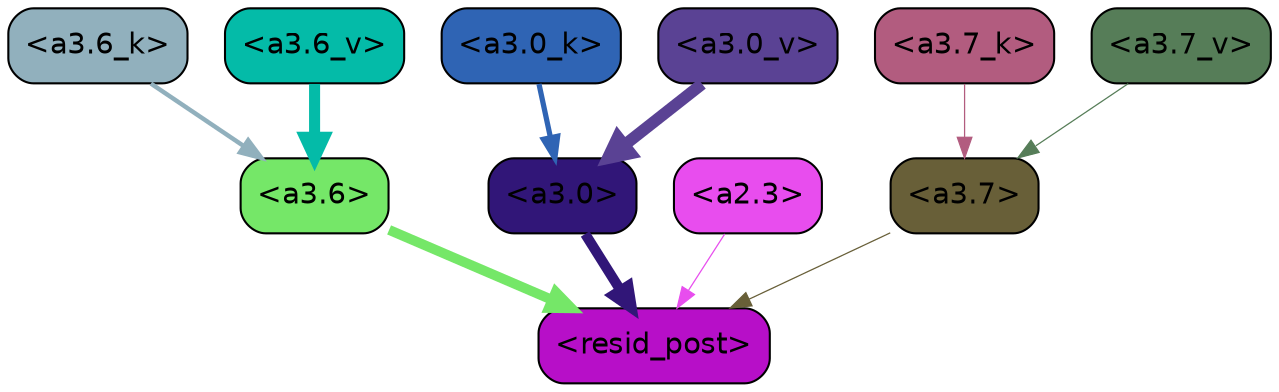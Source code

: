 strict digraph "" {
	graph [bgcolor=transparent,
		layout=dot,
		overlap=false,
		splines=true
	];
	"<a3.7>"	[color=black,
		fillcolor="#685f38",
		fontname=Helvetica,
		shape=box,
		style="filled, rounded"];
	"<resid_post>"	[color=black,
		fillcolor="#b70fc8",
		fontname=Helvetica,
		shape=box,
		style="filled, rounded"];
	"<a3.7>" -> "<resid_post>"	[color="#685f38",
		penwidth=0.6];
	"<a3.6>"	[color=black,
		fillcolor="#75e768",
		fontname=Helvetica,
		shape=box,
		style="filled, rounded"];
	"<a3.6>" -> "<resid_post>"	[color="#75e768",
		penwidth=4.746312499046326];
	"<a3.0>"	[color=black,
		fillcolor="#311678",
		fontname=Helvetica,
		shape=box,
		style="filled, rounded"];
	"<a3.0>" -> "<resid_post>"	[color="#311678",
		penwidth=4.896343111991882];
	"<a2.3>"	[color=black,
		fillcolor="#e84dee",
		fontname=Helvetica,
		shape=box,
		style="filled, rounded"];
	"<a2.3>" -> "<resid_post>"	[color="#e84dee",
		penwidth=0.6];
	"<a3.7_k>"	[color=black,
		fillcolor="#b25c7f",
		fontname=Helvetica,
		shape=box,
		style="filled, rounded"];
	"<a3.7_k>" -> "<a3.7>"	[color="#b25c7f",
		penwidth=0.6];
	"<a3.6_k>"	[color=black,
		fillcolor="#91b0bd",
		fontname=Helvetica,
		shape=box,
		style="filled, rounded"];
	"<a3.6_k>" -> "<a3.6>"	[color="#91b0bd",
		penwidth=2.13908451795578];
	"<a3.0_k>"	[color=black,
		fillcolor="#2f64b4",
		fontname=Helvetica,
		shape=box,
		style="filled, rounded"];
	"<a3.0_k>" -> "<a3.0>"	[color="#2f64b4",
		penwidth=2.520303964614868];
	"<a3.7_v>"	[color=black,
		fillcolor="#567d58",
		fontname=Helvetica,
		shape=box,
		style="filled, rounded"];
	"<a3.7_v>" -> "<a3.7>"	[color="#567d58",
		penwidth=0.6];
	"<a3.6_v>"	[color=black,
		fillcolor="#04bba8",
		fontname=Helvetica,
		shape=box,
		style="filled, rounded"];
	"<a3.6_v>" -> "<a3.6>"	[color="#04bba8",
		penwidth=5.297133803367615];
	"<a3.0_v>"	[color=black,
		fillcolor="#5a4294",
		fontname=Helvetica,
		shape=box,
		style="filled, rounded"];
	"<a3.0_v>" -> "<a3.0>"	[color="#5a4294",
		penwidth=5.680712580680847];
}
